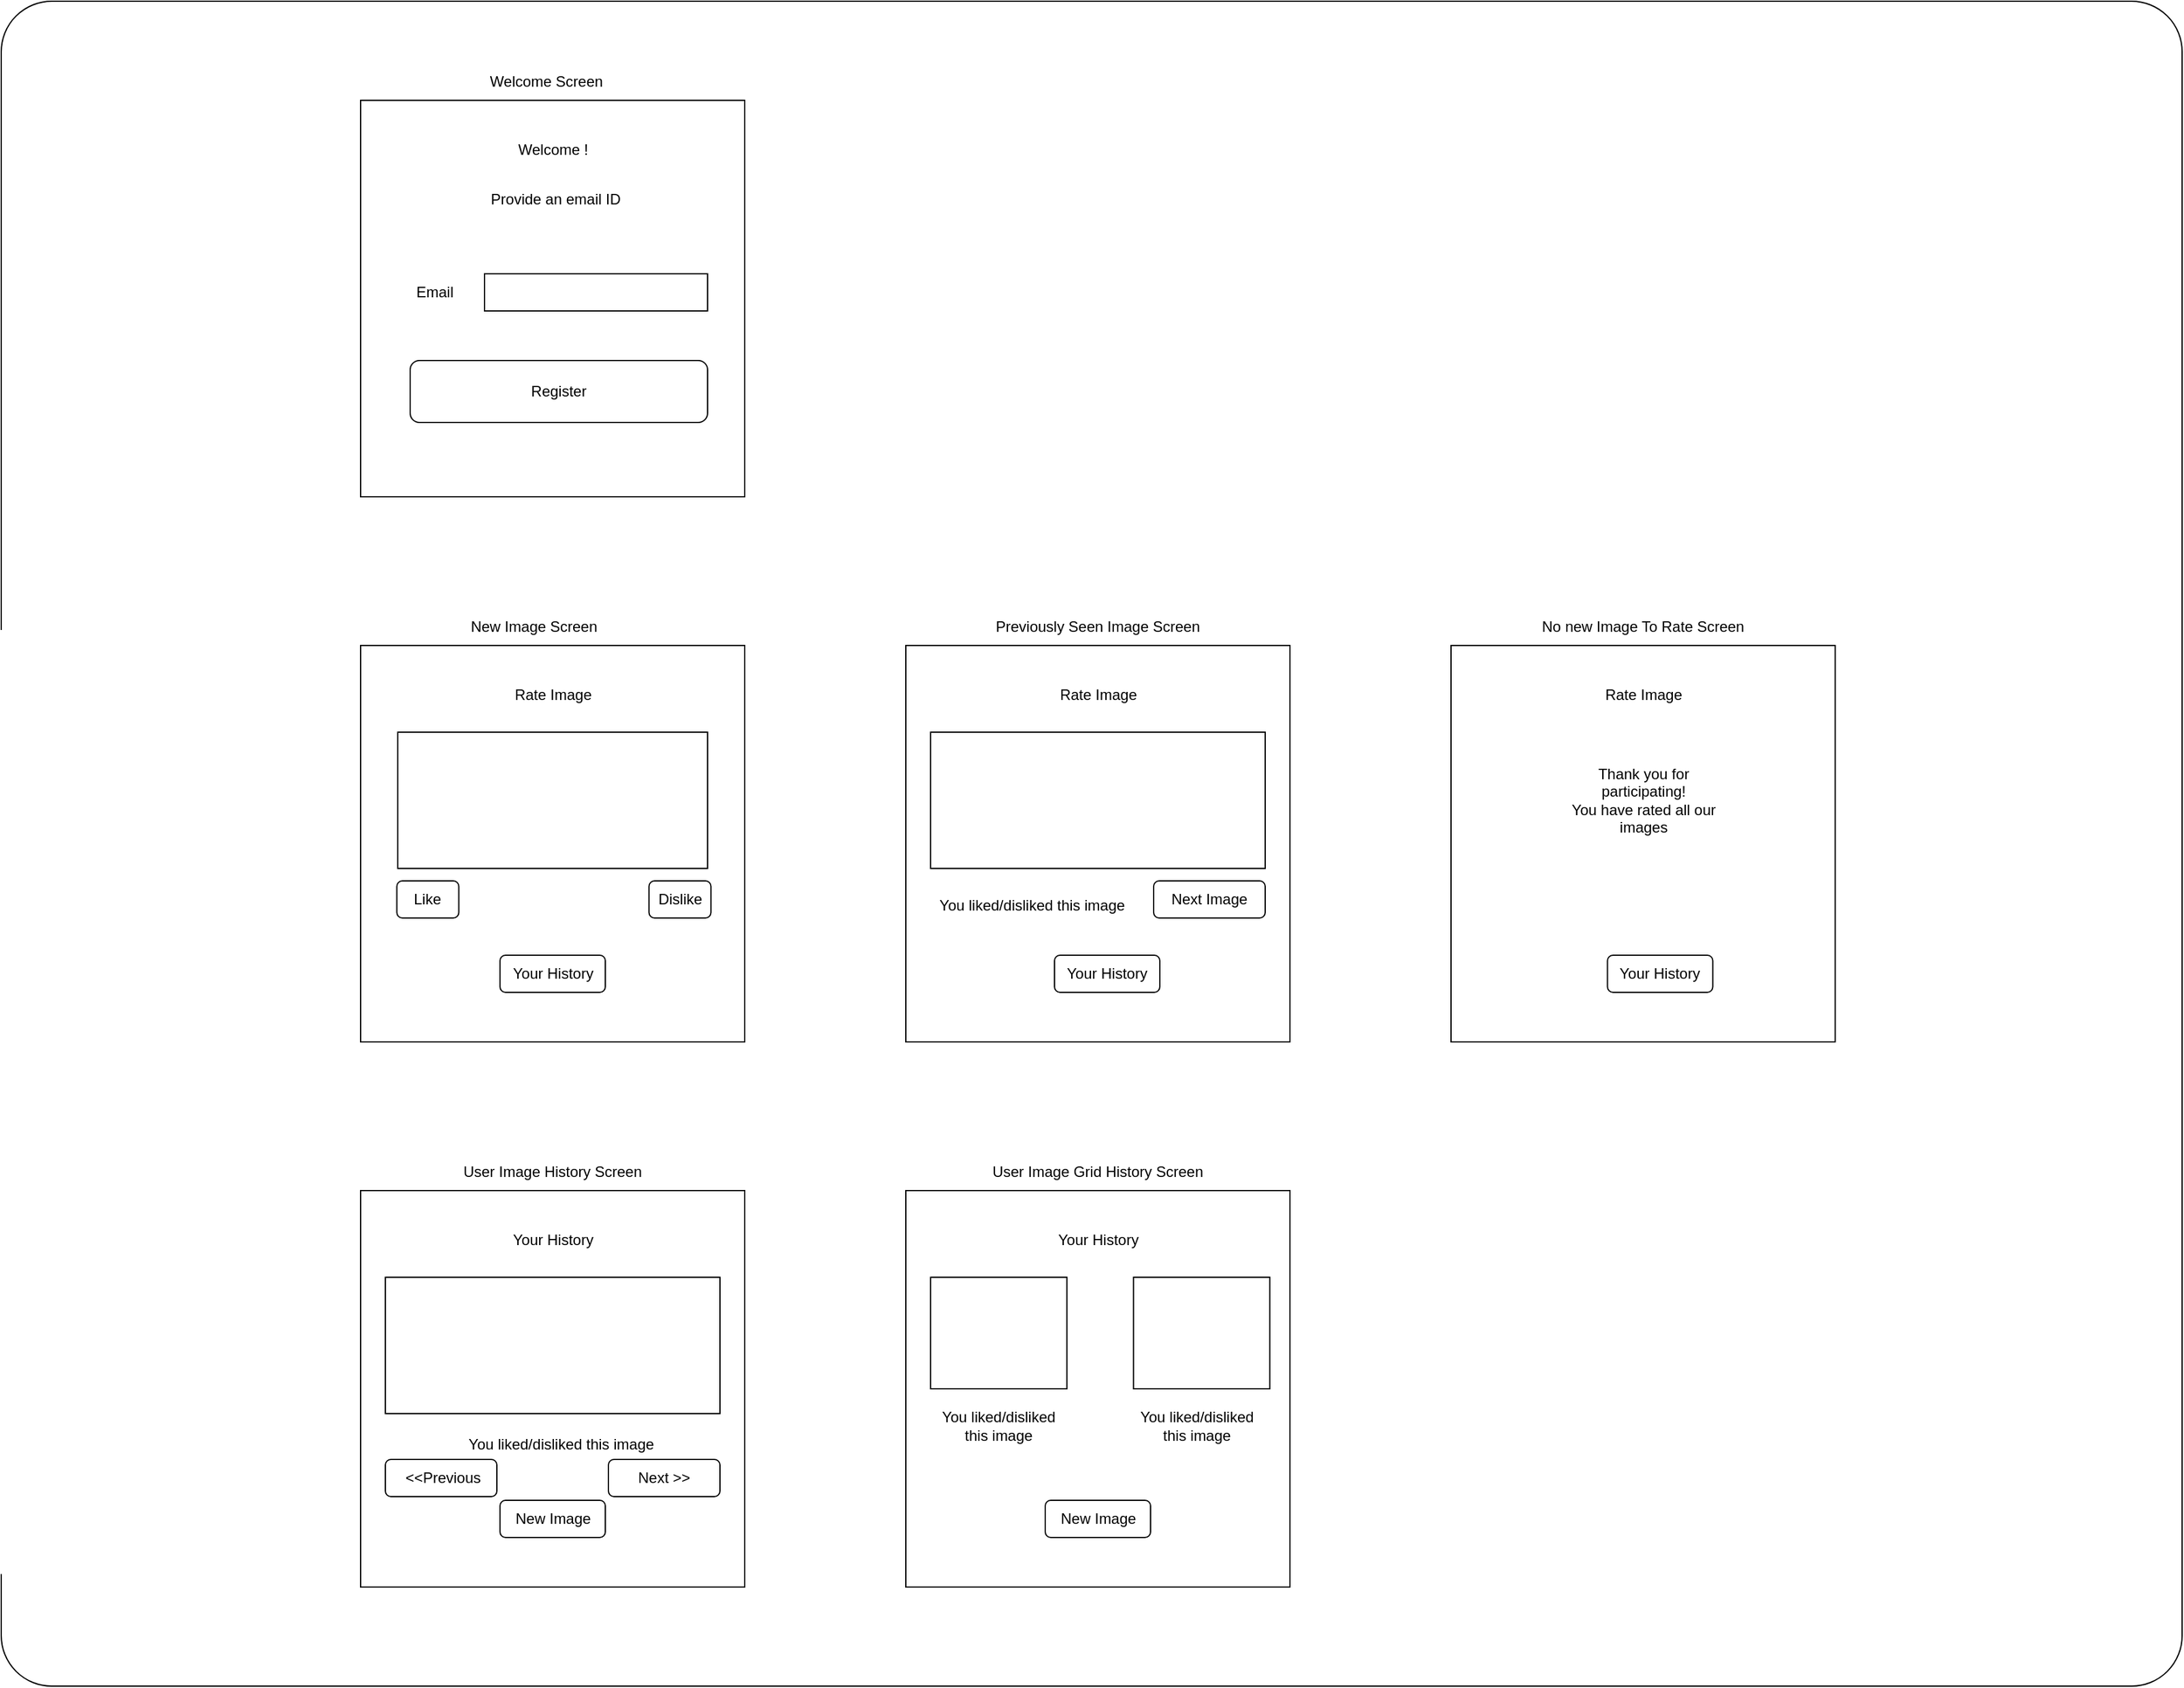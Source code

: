 <mxfile version="20.8.16" type="device"><diagram name="Page-1" id="TJJgBGEwz_syajZYsgw2"><mxGraphModel dx="4306" dy="2064" grid="1" gridSize="10" guides="1" tooltips="1" connect="1" arrows="1" fold="1" page="1" pageScale="1" pageWidth="850" pageHeight="1100" math="0" shadow="0"><root><mxCell id="0"/><mxCell id="1" parent="0"/><mxCell id="JZ-7Q21UO7ujcYJ216SU-1" value="" style="rounded=0;whiteSpace=wrap;html=1;" parent="1" vertex="1"><mxGeometry x="40" y="80" width="310" height="320" as="geometry"/></mxCell><mxCell id="JZ-7Q21UO7ujcYJ216SU-2" value="Welcome !" style="text;html=1;strokeColor=none;fillColor=none;align=center;verticalAlign=middle;whiteSpace=wrap;rounded=0;" parent="1" vertex="1"><mxGeometry x="137.5" y="100" width="115" height="40" as="geometry"/></mxCell><mxCell id="JZ-7Q21UO7ujcYJ216SU-3" value="" style="rounded=0;whiteSpace=wrap;html=1;" parent="1" vertex="1"><mxGeometry x="40" y="520" width="310" height="320" as="geometry"/></mxCell><mxCell id="JZ-7Q21UO7ujcYJ216SU-4" value="Welcome Screen" style="text;html=1;strokeColor=none;fillColor=none;align=center;verticalAlign=middle;whiteSpace=wrap;rounded=0;" parent="1" vertex="1"><mxGeometry x="130" y="50" width="120" height="30" as="geometry"/></mxCell><mxCell id="JZ-7Q21UO7ujcYJ216SU-5" value="New Image Screen" style="text;html=1;strokeColor=none;fillColor=none;align=center;verticalAlign=middle;whiteSpace=wrap;rounded=0;" parent="1" vertex="1"><mxGeometry x="120" y="490" width="120" height="30" as="geometry"/></mxCell><mxCell id="JZ-7Q21UO7ujcYJ216SU-6" value="Email" style="text;html=1;strokeColor=none;fillColor=none;align=center;verticalAlign=middle;whiteSpace=wrap;rounded=0;" parent="1" vertex="1"><mxGeometry x="70" y="220" width="60" height="30" as="geometry"/></mxCell><mxCell id="JZ-7Q21UO7ujcYJ216SU-8" value="" style="rounded=0;whiteSpace=wrap;html=1;" parent="1" vertex="1"><mxGeometry x="140" y="220" width="180" height="30" as="geometry"/></mxCell><mxCell id="JZ-7Q21UO7ujcYJ216SU-9" value="Register" style="rounded=1;whiteSpace=wrap;html=1;" parent="1" vertex="1"><mxGeometry x="80" y="290" width="240" height="50" as="geometry"/></mxCell><mxCell id="JZ-7Q21UO7ujcYJ216SU-10" value="Provide an email ID" style="text;html=1;strokeColor=none;fillColor=none;align=center;verticalAlign=middle;whiteSpace=wrap;rounded=0;" parent="1" vertex="1"><mxGeometry x="140" y="140" width="115" height="40" as="geometry"/></mxCell><mxCell id="JZ-7Q21UO7ujcYJ216SU-12" value="Rate Image" style="text;html=1;strokeColor=none;fillColor=none;align=center;verticalAlign=middle;whiteSpace=wrap;rounded=0;" parent="1" vertex="1"><mxGeometry x="137.5" y="540" width="115" height="40" as="geometry"/></mxCell><mxCell id="JZ-7Q21UO7ujcYJ216SU-14" value="" style="rounded=0;whiteSpace=wrap;html=1;" parent="1" vertex="1"><mxGeometry x="70" y="590" width="250" height="110" as="geometry"/></mxCell><mxCell id="JZ-7Q21UO7ujcYJ216SU-15" value="Like" style="rounded=1;whiteSpace=wrap;html=1;" parent="1" vertex="1"><mxGeometry x="69.25" y="710" width="50" height="30" as="geometry"/></mxCell><mxCell id="JZ-7Q21UO7ujcYJ216SU-16" value="Dislike" style="rounded=1;whiteSpace=wrap;html=1;" parent="1" vertex="1"><mxGeometry x="272.75" y="710" width="50" height="30" as="geometry"/></mxCell><mxCell id="JZ-7Q21UO7ujcYJ216SU-19" value="Your History" style="rounded=1;whiteSpace=wrap;html=1;" parent="1" vertex="1"><mxGeometry x="152.5" y="770" width="85" height="30" as="geometry"/></mxCell><mxCell id="JZ-7Q21UO7ujcYJ216SU-20" value="" style="rounded=0;whiteSpace=wrap;html=1;" parent="1" vertex="1"><mxGeometry x="480" y="520" width="310" height="320" as="geometry"/></mxCell><mxCell id="JZ-7Q21UO7ujcYJ216SU-21" value="Previously Seen Image Screen" style="text;html=1;strokeColor=none;fillColor=none;align=center;verticalAlign=middle;whiteSpace=wrap;rounded=0;" parent="1" vertex="1"><mxGeometry x="530" y="490" width="210" height="30" as="geometry"/></mxCell><mxCell id="JZ-7Q21UO7ujcYJ216SU-22" value="Rate Image" style="text;html=1;strokeColor=none;fillColor=none;align=center;verticalAlign=middle;whiteSpace=wrap;rounded=0;" parent="1" vertex="1"><mxGeometry x="577.5" y="540" width="115" height="40" as="geometry"/></mxCell><mxCell id="JZ-7Q21UO7ujcYJ216SU-23" value="" style="rounded=0;whiteSpace=wrap;html=1;" parent="1" vertex="1"><mxGeometry x="500" y="590" width="270" height="110" as="geometry"/></mxCell><mxCell id="JZ-7Q21UO7ujcYJ216SU-26" value="You liked/disliked this image" style="text;html=1;strokeColor=none;fillColor=none;align=center;verticalAlign=middle;whiteSpace=wrap;rounded=0;" parent="1" vertex="1"><mxGeometry x="503.75" y="710" width="156.25" height="40" as="geometry"/></mxCell><mxCell id="JZ-7Q21UO7ujcYJ216SU-27" value="Next Image" style="rounded=1;whiteSpace=wrap;html=1;" parent="1" vertex="1"><mxGeometry x="680" y="710" width="90" height="30" as="geometry"/></mxCell><mxCell id="JZ-7Q21UO7ujcYJ216SU-28" value="Your History" style="rounded=1;whiteSpace=wrap;html=1;" parent="1" vertex="1"><mxGeometry x="600" y="770" width="85" height="30" as="geometry"/></mxCell><mxCell id="JZ-7Q21UO7ujcYJ216SU-30" value="" style="rounded=0;whiteSpace=wrap;html=1;" parent="1" vertex="1"><mxGeometry x="920" y="520" width="310" height="320" as="geometry"/></mxCell><mxCell id="JZ-7Q21UO7ujcYJ216SU-31" value="No new Image To Rate Screen" style="text;html=1;strokeColor=none;fillColor=none;align=center;verticalAlign=middle;whiteSpace=wrap;rounded=0;" parent="1" vertex="1"><mxGeometry x="970" y="490" width="210" height="30" as="geometry"/></mxCell><mxCell id="JZ-7Q21UO7ujcYJ216SU-32" value="Rate Image" style="text;html=1;strokeColor=none;fillColor=none;align=center;verticalAlign=middle;whiteSpace=wrap;rounded=0;" parent="1" vertex="1"><mxGeometry x="1017.5" y="540" width="115" height="40" as="geometry"/></mxCell><mxCell id="JZ-7Q21UO7ujcYJ216SU-34" value="Thank you for participating!&lt;br&gt;You have rated all our images" style="text;html=1;strokeColor=none;fillColor=none;align=center;verticalAlign=middle;whiteSpace=wrap;rounded=0;" parent="1" vertex="1"><mxGeometry x="1003.75" y="590" width="142.5" height="110" as="geometry"/></mxCell><mxCell id="JZ-7Q21UO7ujcYJ216SU-36" value="Your History" style="rounded=1;whiteSpace=wrap;html=1;" parent="1" vertex="1"><mxGeometry x="1046.25" y="770" width="85" height="30" as="geometry"/></mxCell><mxCell id="JZ-7Q21UO7ujcYJ216SU-38" value="" style="rounded=0;whiteSpace=wrap;html=1;" parent="1" vertex="1"><mxGeometry x="40" y="960" width="310" height="320" as="geometry"/></mxCell><mxCell id="JZ-7Q21UO7ujcYJ216SU-39" value="User Image History Screen" style="text;html=1;strokeColor=none;fillColor=none;align=center;verticalAlign=middle;whiteSpace=wrap;rounded=0;" parent="1" vertex="1"><mxGeometry x="90" y="930" width="210" height="30" as="geometry"/></mxCell><mxCell id="JZ-7Q21UO7ujcYJ216SU-40" value="Your History" style="text;html=1;strokeColor=none;fillColor=none;align=center;verticalAlign=middle;whiteSpace=wrap;rounded=0;" parent="1" vertex="1"><mxGeometry x="137.5" y="980" width="115" height="40" as="geometry"/></mxCell><mxCell id="JZ-7Q21UO7ujcYJ216SU-41" value="" style="rounded=0;whiteSpace=wrap;html=1;" parent="1" vertex="1"><mxGeometry x="60" y="1030" width="270" height="110" as="geometry"/></mxCell><mxCell id="JZ-7Q21UO7ujcYJ216SU-42" value="You liked/disliked this image" style="text;html=1;strokeColor=none;fillColor=none;align=center;verticalAlign=middle;whiteSpace=wrap;rounded=0;" parent="1" vertex="1"><mxGeometry x="124.38" y="1145" width="156.25" height="40" as="geometry"/></mxCell><mxCell id="JZ-7Q21UO7ujcYJ216SU-43" value="Next &amp;gt;&amp;gt;" style="rounded=1;whiteSpace=wrap;html=1;" parent="1" vertex="1"><mxGeometry x="240" y="1177" width="90" height="30" as="geometry"/></mxCell><mxCell id="JZ-7Q21UO7ujcYJ216SU-44" value="New Image" style="rounded=1;whiteSpace=wrap;html=1;" parent="1" vertex="1"><mxGeometry x="152.5" y="1210" width="85" height="30" as="geometry"/></mxCell><mxCell id="JZ-7Q21UO7ujcYJ216SU-45" value="&amp;nbsp;&amp;lt;&amp;lt;Previous" style="rounded=1;whiteSpace=wrap;html=1;" parent="1" vertex="1"><mxGeometry x="60" y="1177" width="90" height="30" as="geometry"/></mxCell><mxCell id="JZ-7Q21UO7ujcYJ216SU-46" value="" style="rounded=0;whiteSpace=wrap;html=1;" parent="1" vertex="1"><mxGeometry x="480" y="960" width="310" height="320" as="geometry"/></mxCell><mxCell id="JZ-7Q21UO7ujcYJ216SU-47" value="User Image Grid History Screen" style="text;html=1;strokeColor=none;fillColor=none;align=center;verticalAlign=middle;whiteSpace=wrap;rounded=0;" parent="1" vertex="1"><mxGeometry x="530" y="930" width="210" height="30" as="geometry"/></mxCell><mxCell id="JZ-7Q21UO7ujcYJ216SU-48" value="Your History" style="text;html=1;strokeColor=none;fillColor=none;align=center;verticalAlign=middle;whiteSpace=wrap;rounded=0;" parent="1" vertex="1"><mxGeometry x="577.5" y="980" width="115" height="40" as="geometry"/></mxCell><mxCell id="JZ-7Q21UO7ujcYJ216SU-49" value="" style="rounded=0;whiteSpace=wrap;html=1;" parent="1" vertex="1"><mxGeometry x="500" y="1030" width="110" height="90" as="geometry"/></mxCell><mxCell id="JZ-7Q21UO7ujcYJ216SU-50" value="You liked/disliked this image" style="text;html=1;strokeColor=none;fillColor=none;align=center;verticalAlign=middle;whiteSpace=wrap;rounded=0;" parent="1" vertex="1"><mxGeometry x="500" y="1130" width="110" height="40" as="geometry"/></mxCell><mxCell id="JZ-7Q21UO7ujcYJ216SU-52" value="New Image" style="rounded=1;whiteSpace=wrap;html=1;" parent="1" vertex="1"><mxGeometry x="592.5" y="1210" width="85" height="30" as="geometry"/></mxCell><mxCell id="JZ-7Q21UO7ujcYJ216SU-54" value="" style="rounded=0;whiteSpace=wrap;html=1;" parent="1" vertex="1"><mxGeometry x="663.75" y="1030" width="110" height="90" as="geometry"/></mxCell><mxCell id="JZ-7Q21UO7ujcYJ216SU-55" value="You liked/disliked this image" style="text;html=1;strokeColor=none;fillColor=none;align=center;verticalAlign=middle;whiteSpace=wrap;rounded=0;" parent="1" vertex="1"><mxGeometry x="660" y="1130" width="110" height="40" as="geometry"/></mxCell><mxCell id="FYTcToLO8k-rQ_w2onKD-1" value="" style="rounded=1;whiteSpace=wrap;html=1;arcSize=3;fillColor=none;" vertex="1" parent="1"><mxGeometry x="-250" width="1760" height="1360" as="geometry"/></mxCell></root></mxGraphModel></diagram></mxfile>